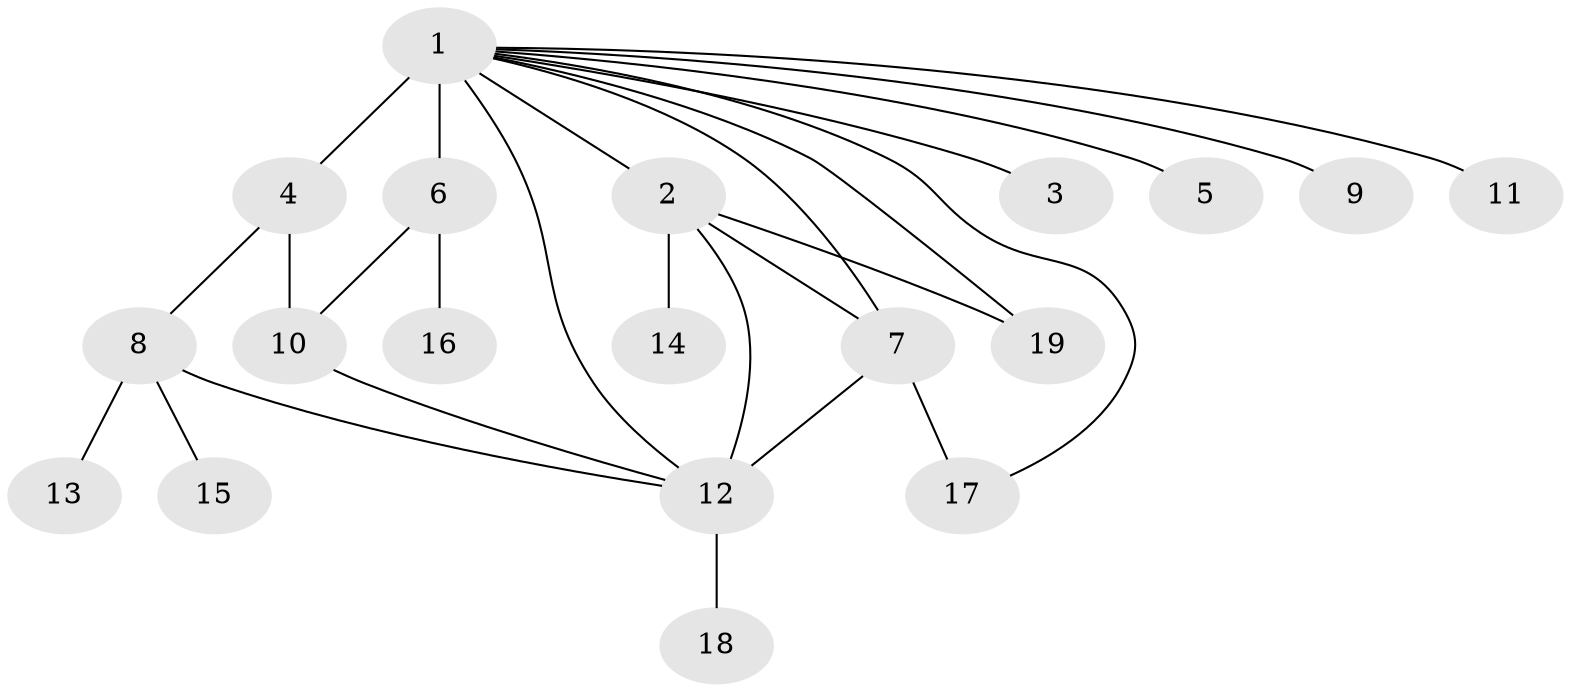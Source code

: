 // original degree distribution, {25: 0.016129032258064516, 9: 0.016129032258064516, 3: 0.0967741935483871, 5: 0.08064516129032258, 2: 0.16129032258064516, 1: 0.5645161290322581, 4: 0.04838709677419355, 6: 0.016129032258064516}
// Generated by graph-tools (version 1.1) at 2025/50/03/04/25 22:50:07]
// undirected, 19 vertices, 26 edges
graph export_dot {
  node [color=gray90,style=filled];
  1;
  2;
  3;
  4;
  5;
  6;
  7;
  8;
  9;
  10;
  11;
  12;
  13;
  14;
  15;
  16;
  17;
  18;
  19;
  1 -- 2 [weight=1.0];
  1 -- 3 [weight=1.0];
  1 -- 4 [weight=1.0];
  1 -- 5 [weight=1.0];
  1 -- 6 [weight=9.0];
  1 -- 7 [weight=1.0];
  1 -- 9 [weight=1.0];
  1 -- 11 [weight=1.0];
  1 -- 12 [weight=1.0];
  1 -- 17 [weight=1.0];
  1 -- 19 [weight=1.0];
  2 -- 7 [weight=1.0];
  2 -- 12 [weight=1.0];
  2 -- 14 [weight=4.0];
  2 -- 19 [weight=1.0];
  4 -- 8 [weight=1.0];
  4 -- 10 [weight=1.0];
  6 -- 10 [weight=1.0];
  6 -- 16 [weight=1.0];
  7 -- 12 [weight=2.0];
  7 -- 17 [weight=1.0];
  8 -- 12 [weight=1.0];
  8 -- 13 [weight=1.0];
  8 -- 15 [weight=1.0];
  10 -- 12 [weight=1.0];
  12 -- 18 [weight=1.0];
}
